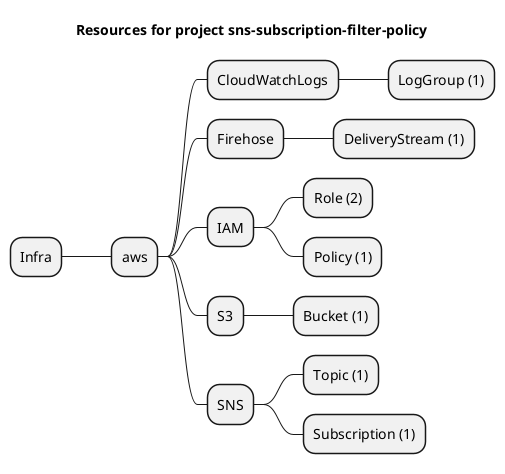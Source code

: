 @startmindmap
title Resources for project sns-subscription-filter-policy
skinparam monochrome true
+ Infra
++ aws
+++ CloudWatchLogs
++++ LogGroup (1)
+++ Firehose
++++ DeliveryStream (1)
+++ IAM
++++ Role (2)
++++ Policy (1)
+++ S3
++++ Bucket (1)
+++ SNS
++++ Topic (1)
++++ Subscription (1)
@endmindmap
